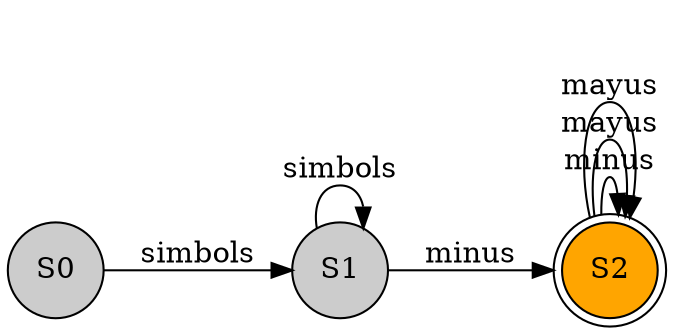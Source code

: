 digraph finite_state_machine {
rankdir=LR;
size="8,5"
S2[shape = doublecircle, style = filled, fillcolor = "#FFA500"];

node [shape = circle, style = filled, fillcolor = "#CCCCCC"];
S0->S1[ label ="simbols"];
S1->S1[ label ="simbols"];
S1->S2[ label ="minus"];
S2->S2[ label ="minus"];
S2->S2[ label ="mayus"];
S2->S2[ label ="mayus"];
}
